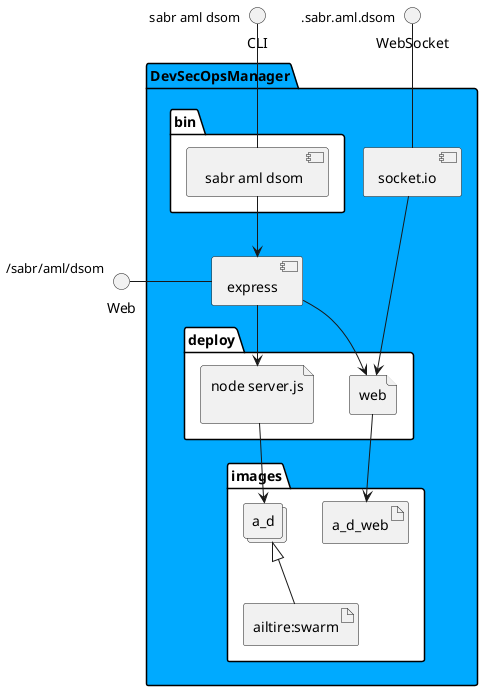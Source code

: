 @startuml
  interface CLI
  interface Web
  interface WebSocket
package "DevSecOpsManager" #00aaff {
  component express as REST
  component socket.io as socket
  folder bin #ffffff {
    component " sabr aml dsom" as binName
  }
  binName --> REST

  folder deploy #ffffff {
      file "node server.js\n" as a_d_container
      REST --> a_d_container


    file "web" as web_container
    REST --> web_container
    socket ---> web_container

  }
  folder images #ffffff {
    collections "a_d" as a_dimage
    artifact "ailtire:swarm" as ailtireswarm
    a_dimage <|-- ailtireswarm
    a_d_container --> a_dimage


      artifact "a_d_web" as a_d_web
      web_container --> a_d_web

  }
}
CLI " sabr aml dsom" -- binName
Web "/sabr/aml/dsom" - REST
WebSocket ".sabr.aml.dsom" -- socket

@enduml
